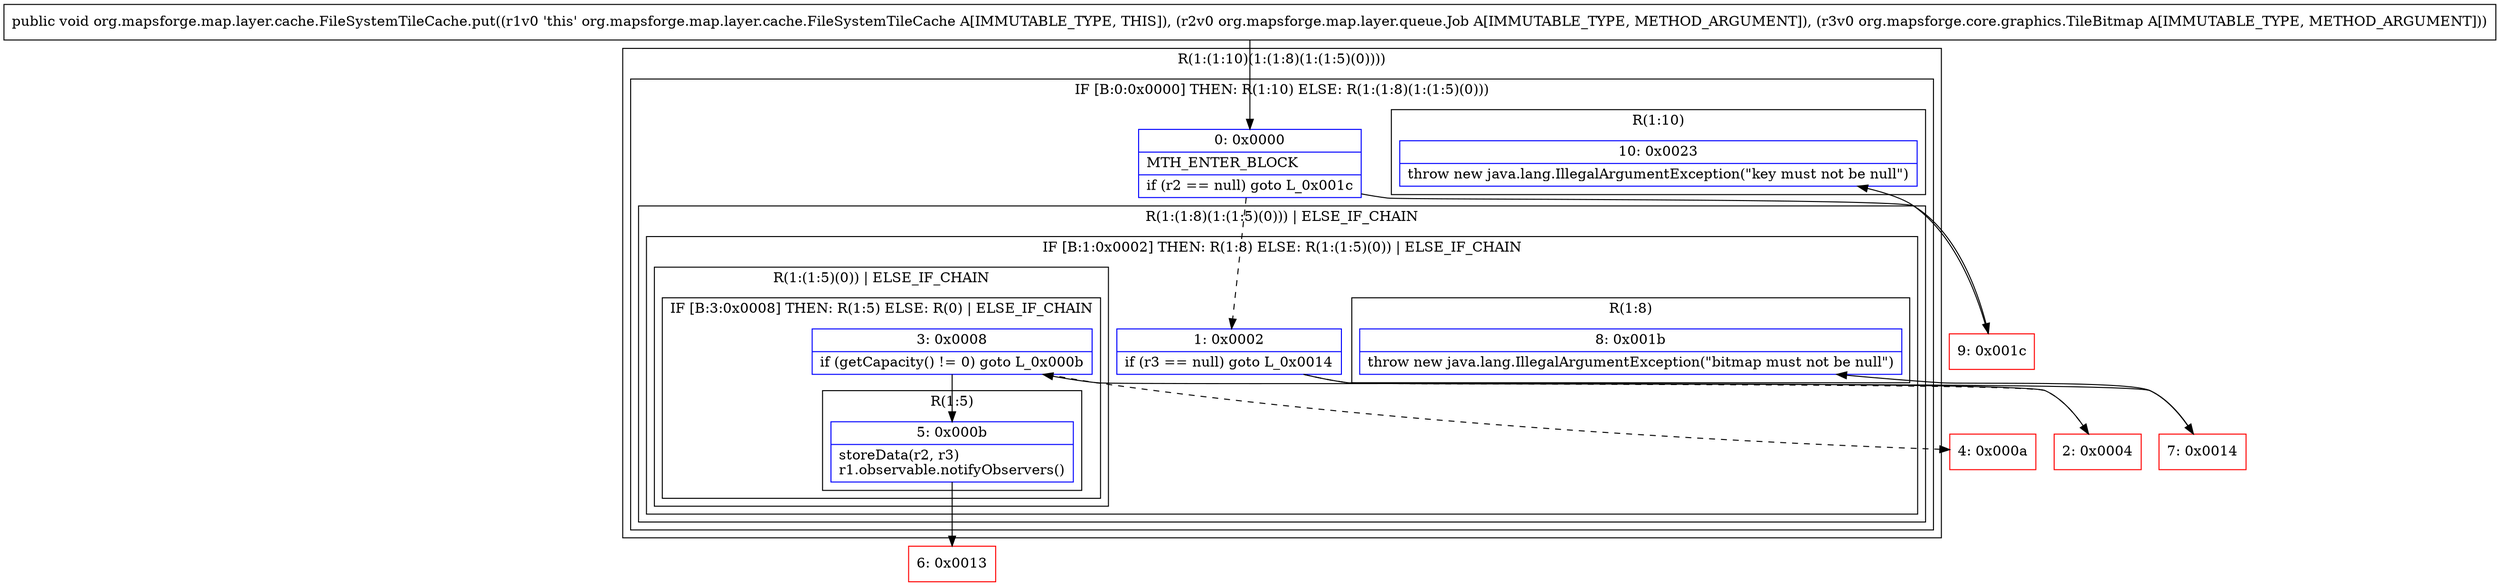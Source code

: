 digraph "CFG fororg.mapsforge.map.layer.cache.FileSystemTileCache.put(Lorg\/mapsforge\/map\/layer\/queue\/Job;Lorg\/mapsforge\/core\/graphics\/TileBitmap;)V" {
subgraph cluster_Region_740500748 {
label = "R(1:(1:10)(1:(1:8)(1:(1:5)(0))))";
node [shape=record,color=blue];
subgraph cluster_IfRegion_1243087404 {
label = "IF [B:0:0x0000] THEN: R(1:10) ELSE: R(1:(1:8)(1:(1:5)(0)))";
node [shape=record,color=blue];
Node_0 [shape=record,label="{0\:\ 0x0000|MTH_ENTER_BLOCK\l|if (r2 == null) goto L_0x001c\l}"];
subgraph cluster_Region_1475510900 {
label = "R(1:10)";
node [shape=record,color=blue];
Node_10 [shape=record,label="{10\:\ 0x0023|throw new java.lang.IllegalArgumentException(\"key must not be null\")\l}"];
}
subgraph cluster_Region_505155668 {
label = "R(1:(1:8)(1:(1:5)(0))) | ELSE_IF_CHAIN\l";
node [shape=record,color=blue];
subgraph cluster_IfRegion_732061150 {
label = "IF [B:1:0x0002] THEN: R(1:8) ELSE: R(1:(1:5)(0)) | ELSE_IF_CHAIN\l";
node [shape=record,color=blue];
Node_1 [shape=record,label="{1\:\ 0x0002|if (r3 == null) goto L_0x0014\l}"];
subgraph cluster_Region_555820004 {
label = "R(1:8)";
node [shape=record,color=blue];
Node_8 [shape=record,label="{8\:\ 0x001b|throw new java.lang.IllegalArgumentException(\"bitmap must not be null\")\l}"];
}
subgraph cluster_Region_1652810902 {
label = "R(1:(1:5)(0)) | ELSE_IF_CHAIN\l";
node [shape=record,color=blue];
subgraph cluster_IfRegion_484689442 {
label = "IF [B:3:0x0008] THEN: R(1:5) ELSE: R(0) | ELSE_IF_CHAIN\l";
node [shape=record,color=blue];
Node_3 [shape=record,label="{3\:\ 0x0008|if (getCapacity() != 0) goto L_0x000b\l}"];
subgraph cluster_Region_622212301 {
label = "R(1:5)";
node [shape=record,color=blue];
Node_5 [shape=record,label="{5\:\ 0x000b|storeData(r2, r3)\lr1.observable.notifyObservers()\l}"];
}
subgraph cluster_Region_218107272 {
label = "R(0)";
node [shape=record,color=blue];
}
}
}
}
}
}
}
Node_2 [shape=record,color=red,label="{2\:\ 0x0004}"];
Node_4 [shape=record,color=red,label="{4\:\ 0x000a}"];
Node_6 [shape=record,color=red,label="{6\:\ 0x0013}"];
Node_7 [shape=record,color=red,label="{7\:\ 0x0014}"];
Node_9 [shape=record,color=red,label="{9\:\ 0x001c}"];
MethodNode[shape=record,label="{public void org.mapsforge.map.layer.cache.FileSystemTileCache.put((r1v0 'this' org.mapsforge.map.layer.cache.FileSystemTileCache A[IMMUTABLE_TYPE, THIS]), (r2v0 org.mapsforge.map.layer.queue.Job A[IMMUTABLE_TYPE, METHOD_ARGUMENT]), (r3v0 org.mapsforge.core.graphics.TileBitmap A[IMMUTABLE_TYPE, METHOD_ARGUMENT])) }"];
MethodNode -> Node_0;
Node_0 -> Node_1[style=dashed];
Node_0 -> Node_9;
Node_1 -> Node_2[style=dashed];
Node_1 -> Node_7;
Node_3 -> Node_4[style=dashed];
Node_3 -> Node_5;
Node_5 -> Node_6;
Node_2 -> Node_3;
Node_7 -> Node_8;
Node_9 -> Node_10;
}

